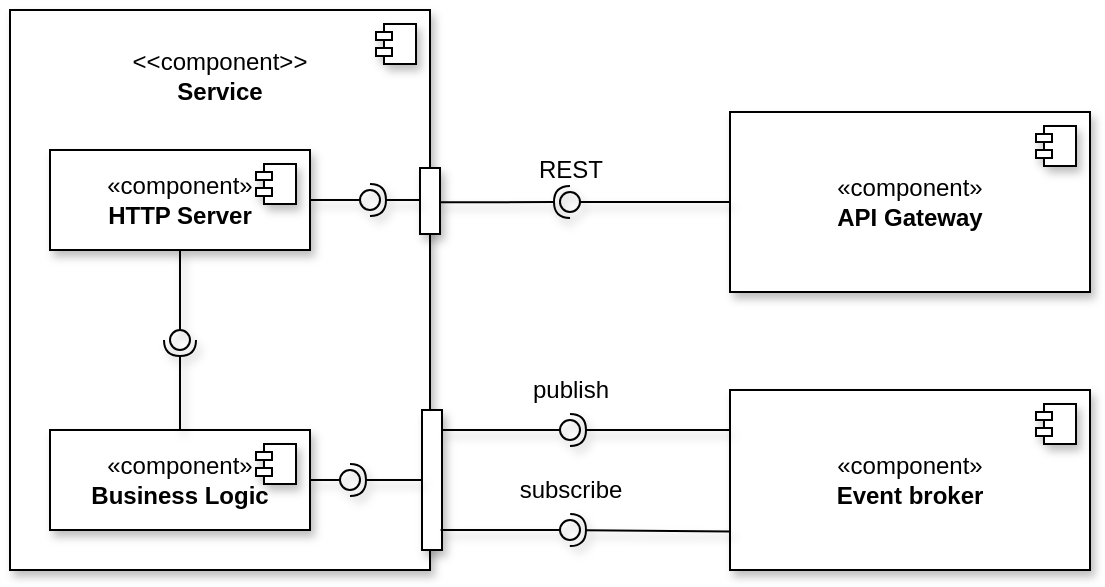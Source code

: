<mxfile version="24.7.7">
  <diagram name="Pagina-1" id="DN32iVkq9IwnW6-JcDtY">
    <mxGraphModel dx="989" dy="502" grid="1" gridSize="10" guides="1" tooltips="1" connect="1" arrows="1" fold="1" page="1" pageScale="1" pageWidth="827" pageHeight="1169" math="0" shadow="0">
      <root>
        <mxCell id="0" />
        <mxCell id="1" parent="0" />
        <mxCell id="n_jpsUFpKnE-sReIqwT4-1" value="" style="html=1;dropTarget=0;whiteSpace=wrap;shadow=1;" vertex="1" parent="1">
          <mxGeometry x="40" y="180" width="210" height="280" as="geometry" />
        </mxCell>
        <mxCell id="n_jpsUFpKnE-sReIqwT4-2" value="" style="shape=module;jettyWidth=8;jettyHeight=4;shadow=1;" vertex="1" parent="n_jpsUFpKnE-sReIqwT4-1">
          <mxGeometry x="1" width="20" height="20" relative="1" as="geometry">
            <mxPoint x="-27" y="7" as="offset" />
          </mxGeometry>
        </mxCell>
        <mxCell id="n_jpsUFpKnE-sReIqwT4-3" value="«component»&lt;br&gt;&lt;b&gt;API Gateway&lt;/b&gt;" style="html=1;dropTarget=0;whiteSpace=wrap;shadow=1;" vertex="1" parent="1">
          <mxGeometry x="400" y="231" width="180" height="90" as="geometry" />
        </mxCell>
        <mxCell id="n_jpsUFpKnE-sReIqwT4-4" value="" style="shape=module;jettyWidth=8;jettyHeight=4;shadow=1;" vertex="1" parent="n_jpsUFpKnE-sReIqwT4-3">
          <mxGeometry x="1" width="20" height="20" relative="1" as="geometry">
            <mxPoint x="-27" y="7" as="offset" />
          </mxGeometry>
        </mxCell>
        <mxCell id="n_jpsUFpKnE-sReIqwT4-5" value="«component»&lt;br&gt;&lt;b&gt;Event broker&lt;/b&gt;" style="html=1;dropTarget=0;whiteSpace=wrap;shadow=1;" vertex="1" parent="1">
          <mxGeometry x="400" y="370" width="180" height="90" as="geometry" />
        </mxCell>
        <mxCell id="n_jpsUFpKnE-sReIqwT4-6" value="" style="shape=module;jettyWidth=8;jettyHeight=4;shadow=1;" vertex="1" parent="n_jpsUFpKnE-sReIqwT4-5">
          <mxGeometry x="1" width="20" height="20" relative="1" as="geometry">
            <mxPoint x="-27" y="7" as="offset" />
          </mxGeometry>
        </mxCell>
        <mxCell id="n_jpsUFpKnE-sReIqwT4-7" value="" style="html=1;points=[[0,0,0,0,5],[0,1,0,0,-5],[1,0,0,0,5],[1,1,0,0,-5]];perimeter=orthogonalPerimeter;outlineConnect=0;targetShapes=umlLifeline;portConstraint=eastwest;newEdgeStyle={&quot;curved&quot;:0,&quot;rounded&quot;:0};shadow=1;" vertex="1" parent="1">
          <mxGeometry x="245" y="259" width="10" height="33" as="geometry" />
        </mxCell>
        <mxCell id="n_jpsUFpKnE-sReIqwT4-8" value="" style="html=1;points=[[0,0,0,0,5],[0,1,0,0,-5],[1,0,0,0,5],[1,1,0,0,-5]];perimeter=orthogonalPerimeter;outlineConnect=0;targetShapes=umlLifeline;portConstraint=eastwest;newEdgeStyle={&quot;curved&quot;:0,&quot;rounded&quot;:0};shadow=1;" vertex="1" parent="1">
          <mxGeometry x="246" y="380" width="10" height="70" as="geometry" />
        </mxCell>
        <mxCell id="n_jpsUFpKnE-sReIqwT4-10" value="" style="rounded=0;orthogonalLoop=1;jettySize=auto;html=1;endArrow=halfCircle;endFill=0;endSize=6;strokeWidth=1;sketch=0;exitX=0.95;exitY=0.52;exitDx=0;exitDy=0;exitPerimeter=0;shadow=1;" edge="1" parent="1" source="n_jpsUFpKnE-sReIqwT4-7">
          <mxGeometry relative="1" as="geometry">
            <mxPoint x="290" y="259" as="sourcePoint" />
            <mxPoint x="320" y="276" as="targetPoint" />
          </mxGeometry>
        </mxCell>
        <mxCell id="n_jpsUFpKnE-sReIqwT4-11" value="" style="rounded=0;orthogonalLoop=1;jettySize=auto;html=1;endArrow=oval;endFill=0;sketch=0;sourcePerimeterSpacing=0;targetPerimeterSpacing=0;endSize=10;exitX=0;exitY=0.5;exitDx=0;exitDy=0;shadow=1;" edge="1" parent="1" source="n_jpsUFpKnE-sReIqwT4-3">
          <mxGeometry relative="1" as="geometry">
            <mxPoint x="310" y="276" as="sourcePoint" />
            <mxPoint x="320" y="276" as="targetPoint" />
          </mxGeometry>
        </mxCell>
        <mxCell id="n_jpsUFpKnE-sReIqwT4-12" value="" style="ellipse;whiteSpace=wrap;html=1;align=center;aspect=fixed;fillColor=none;strokeColor=none;resizable=0;perimeter=centerPerimeter;rotatable=0;allowArrows=0;points=[];outlineConnect=1;shadow=1;" vertex="1" parent="1">
          <mxGeometry x="315" y="260" width="10" height="10" as="geometry" />
        </mxCell>
        <mxCell id="n_jpsUFpKnE-sReIqwT4-13" value="" style="rounded=0;orthogonalLoop=1;jettySize=auto;html=1;endArrow=halfCircle;endFill=0;endSize=6;strokeWidth=1;sketch=0;exitX=0;exitY=0.222;exitDx=0;exitDy=0;exitPerimeter=0;shadow=1;" edge="1" parent="1" source="n_jpsUFpKnE-sReIqwT4-5">
          <mxGeometry relative="1" as="geometry">
            <mxPoint x="370" y="340" as="sourcePoint" />
            <mxPoint x="320" y="390" as="targetPoint" />
          </mxGeometry>
        </mxCell>
        <mxCell id="n_jpsUFpKnE-sReIqwT4-14" value="" style="rounded=0;orthogonalLoop=1;jettySize=auto;html=1;endArrow=oval;endFill=0;sketch=0;sourcePerimeterSpacing=0;targetPerimeterSpacing=0;endSize=10;shadow=1;" edge="1" parent="1" source="n_jpsUFpKnE-sReIqwT4-8">
          <mxGeometry relative="1" as="geometry">
            <mxPoint x="402" y="392" as="sourcePoint" />
            <mxPoint x="320" y="390" as="targetPoint" />
          </mxGeometry>
        </mxCell>
        <mxCell id="n_jpsUFpKnE-sReIqwT4-15" value="" style="rounded=0;orthogonalLoop=1;jettySize=auto;html=1;endArrow=halfCircle;endFill=0;endSize=6;strokeWidth=1;sketch=0;exitX=0.002;exitY=0.786;exitDx=0;exitDy=0;exitPerimeter=0;shadow=1;" edge="1" parent="1" source="n_jpsUFpKnE-sReIqwT4-5">
          <mxGeometry relative="1" as="geometry">
            <mxPoint x="400" y="437.5" as="sourcePoint" />
            <mxPoint x="320" y="440" as="targetPoint" />
          </mxGeometry>
        </mxCell>
        <mxCell id="n_jpsUFpKnE-sReIqwT4-16" value="" style="rounded=0;orthogonalLoop=1;jettySize=auto;html=1;endArrow=oval;endFill=0;sketch=0;sourcePerimeterSpacing=0;targetPerimeterSpacing=0;endSize=10;exitX=0.929;exitY=0.5;exitDx=0;exitDy=0;exitPerimeter=0;shadow=1;" edge="1" parent="1">
          <mxGeometry relative="1" as="geometry">
            <mxPoint x="255.29" y="440.0" as="sourcePoint" />
            <mxPoint x="320" y="440" as="targetPoint" />
          </mxGeometry>
        </mxCell>
        <mxCell id="n_jpsUFpKnE-sReIqwT4-17" value="&amp;lt;&amp;lt;component&amp;gt;&amp;gt;&lt;br&gt;&lt;b&gt;Service&lt;/b&gt;" style="text;html=1;align=center;verticalAlign=middle;whiteSpace=wrap;rounded=0;shadow=1;" vertex="1" parent="1">
          <mxGeometry x="95" y="198" width="100" height="30" as="geometry" />
        </mxCell>
        <mxCell id="n_jpsUFpKnE-sReIqwT4-18" value="«component»&lt;br&gt;&lt;b&gt;Business Logic&lt;/b&gt;" style="html=1;dropTarget=0;whiteSpace=wrap;shadow=1;" vertex="1" parent="1">
          <mxGeometry x="60" y="390" width="130" height="50" as="geometry" />
        </mxCell>
        <mxCell id="n_jpsUFpKnE-sReIqwT4-19" value="" style="shape=module;jettyWidth=8;jettyHeight=4;shadow=1;" vertex="1" parent="n_jpsUFpKnE-sReIqwT4-18">
          <mxGeometry x="1" width="20" height="20" relative="1" as="geometry">
            <mxPoint x="-27" y="7" as="offset" />
          </mxGeometry>
        </mxCell>
        <mxCell id="n_jpsUFpKnE-sReIqwT4-20" value="«component»&lt;br&gt;&lt;b&gt;HTTP Server&lt;/b&gt;" style="html=1;dropTarget=0;whiteSpace=wrap;shadow=1;" vertex="1" parent="1">
          <mxGeometry x="60" y="250" width="130" height="50" as="geometry" />
        </mxCell>
        <mxCell id="n_jpsUFpKnE-sReIqwT4-21" value="" style="shape=module;jettyWidth=8;jettyHeight=4;shadow=1;" vertex="1" parent="n_jpsUFpKnE-sReIqwT4-20">
          <mxGeometry x="1" width="20" height="20" relative="1" as="geometry">
            <mxPoint x="-27" y="7" as="offset" />
          </mxGeometry>
        </mxCell>
        <mxCell id="n_jpsUFpKnE-sReIqwT4-22" value="" style="rounded=0;orthogonalLoop=1;jettySize=auto;html=1;endArrow=halfCircle;endFill=0;endSize=6;strokeWidth=1;sketch=0;exitX=0.5;exitY=0;exitDx=0;exitDy=0;entryX=0.514;entryY=0.686;entryDx=0;entryDy=0;entryPerimeter=0;shadow=1;" edge="1" target="n_jpsUFpKnE-sReIqwT4-24" parent="1" source="n_jpsUFpKnE-sReIqwT4-18">
          <mxGeometry relative="1" as="geometry">
            <mxPoint x="170" y="345" as="sourcePoint" />
          </mxGeometry>
        </mxCell>
        <mxCell id="n_jpsUFpKnE-sReIqwT4-23" value="" style="rounded=0;orthogonalLoop=1;jettySize=auto;html=1;endArrow=oval;endFill=0;sketch=0;sourcePerimeterSpacing=0;targetPerimeterSpacing=0;endSize=10;exitX=0.5;exitY=1;exitDx=0;exitDy=0;entryX=0.629;entryY=0.857;entryDx=0;entryDy=0;entryPerimeter=0;shadow=1;" edge="1" target="n_jpsUFpKnE-sReIqwT4-24" parent="1" source="n_jpsUFpKnE-sReIqwT4-20">
          <mxGeometry relative="1" as="geometry">
            <mxPoint x="130" y="345" as="sourcePoint" />
          </mxGeometry>
        </mxCell>
        <mxCell id="n_jpsUFpKnE-sReIqwT4-24" value="" style="ellipse;whiteSpace=wrap;html=1;align=center;aspect=fixed;fillColor=none;strokeColor=none;resizable=0;perimeter=centerPerimeter;rotatable=0;allowArrows=0;points=[];outlineConnect=1;shadow=1;" vertex="1" parent="1">
          <mxGeometry x="120" y="340" width="10" height="10" as="geometry" />
        </mxCell>
        <mxCell id="n_jpsUFpKnE-sReIqwT4-25" value="" style="rounded=0;orthogonalLoop=1;jettySize=auto;html=1;endArrow=halfCircle;endFill=0;endSize=6;strokeWidth=1;sketch=0;shadow=1;" edge="1" target="n_jpsUFpKnE-sReIqwT4-27" parent="1" source="n_jpsUFpKnE-sReIqwT4-7">
          <mxGeometry relative="1" as="geometry">
            <mxPoint x="240" y="274" as="sourcePoint" />
          </mxGeometry>
        </mxCell>
        <mxCell id="n_jpsUFpKnE-sReIqwT4-26" value="" style="rounded=0;orthogonalLoop=1;jettySize=auto;html=1;endArrow=oval;endFill=0;sketch=0;sourcePerimeterSpacing=0;targetPerimeterSpacing=0;endSize=10;exitX=1;exitY=0.5;exitDx=0;exitDy=0;shadow=1;" edge="1" target="n_jpsUFpKnE-sReIqwT4-27" parent="1" source="n_jpsUFpKnE-sReIqwT4-20">
          <mxGeometry relative="1" as="geometry">
            <mxPoint x="190.13" y="270.15" as="sourcePoint" />
          </mxGeometry>
        </mxCell>
        <mxCell id="n_jpsUFpKnE-sReIqwT4-27" value="" style="ellipse;whiteSpace=wrap;html=1;align=center;aspect=fixed;fillColor=none;strokeColor=none;resizable=0;perimeter=centerPerimeter;rotatable=0;allowArrows=0;points=[];outlineConnect=1;shadow=1;" vertex="1" parent="1">
          <mxGeometry x="215" y="270" width="10" height="10" as="geometry" />
        </mxCell>
        <mxCell id="n_jpsUFpKnE-sReIqwT4-35" value="" style="rounded=0;orthogonalLoop=1;jettySize=auto;html=1;endArrow=halfCircle;endFill=0;endSize=6;strokeWidth=1;sketch=0;shadow=1;" edge="1" target="n_jpsUFpKnE-sReIqwT4-37" parent="1" source="n_jpsUFpKnE-sReIqwT4-8">
          <mxGeometry relative="1" as="geometry">
            <mxPoint x="230" y="415" as="sourcePoint" />
          </mxGeometry>
        </mxCell>
        <mxCell id="n_jpsUFpKnE-sReIqwT4-36" value="" style="rounded=0;orthogonalLoop=1;jettySize=auto;html=1;endArrow=oval;endFill=0;sketch=0;sourcePerimeterSpacing=0;targetPerimeterSpacing=0;endSize=10;exitX=1;exitY=0.5;exitDx=0;exitDy=0;shadow=1;" edge="1" target="n_jpsUFpKnE-sReIqwT4-37" parent="1" source="n_jpsUFpKnE-sReIqwT4-18">
          <mxGeometry relative="1" as="geometry">
            <mxPoint x="190" y="415" as="sourcePoint" />
            <Array as="points">
              <mxPoint x="200" y="415" />
            </Array>
          </mxGeometry>
        </mxCell>
        <mxCell id="n_jpsUFpKnE-sReIqwT4-37" value="" style="ellipse;whiteSpace=wrap;html=1;align=center;aspect=fixed;fillColor=none;strokeColor=none;resizable=0;perimeter=centerPerimeter;rotatable=0;allowArrows=0;points=[];outlineConnect=1;shadow=1;" vertex="1" parent="1">
          <mxGeometry x="205" y="410" width="10" height="10" as="geometry" />
        </mxCell>
        <mxCell id="n_jpsUFpKnE-sReIqwT4-38" value="publish" style="text;html=1;align=center;verticalAlign=middle;whiteSpace=wrap;rounded=0;shadow=1;" vertex="1" parent="1">
          <mxGeometry x="297.5" y="360" width="45" height="20" as="geometry" />
        </mxCell>
        <mxCell id="n_jpsUFpKnE-sReIqwT4-39" value="subscribe" style="text;html=1;align=center;verticalAlign=middle;whiteSpace=wrap;rounded=0;shadow=1;" vertex="1" parent="1">
          <mxGeometry x="293.75" y="410" width="52.5" height="20" as="geometry" />
        </mxCell>
        <mxCell id="n_jpsUFpKnE-sReIqwT4-40" value="REST" style="text;html=1;align=center;verticalAlign=middle;whiteSpace=wrap;rounded=0;shadow=1;" vertex="1" parent="1">
          <mxGeometry x="297.5" y="250" width="45" height="20" as="geometry" />
        </mxCell>
      </root>
    </mxGraphModel>
  </diagram>
</mxfile>
